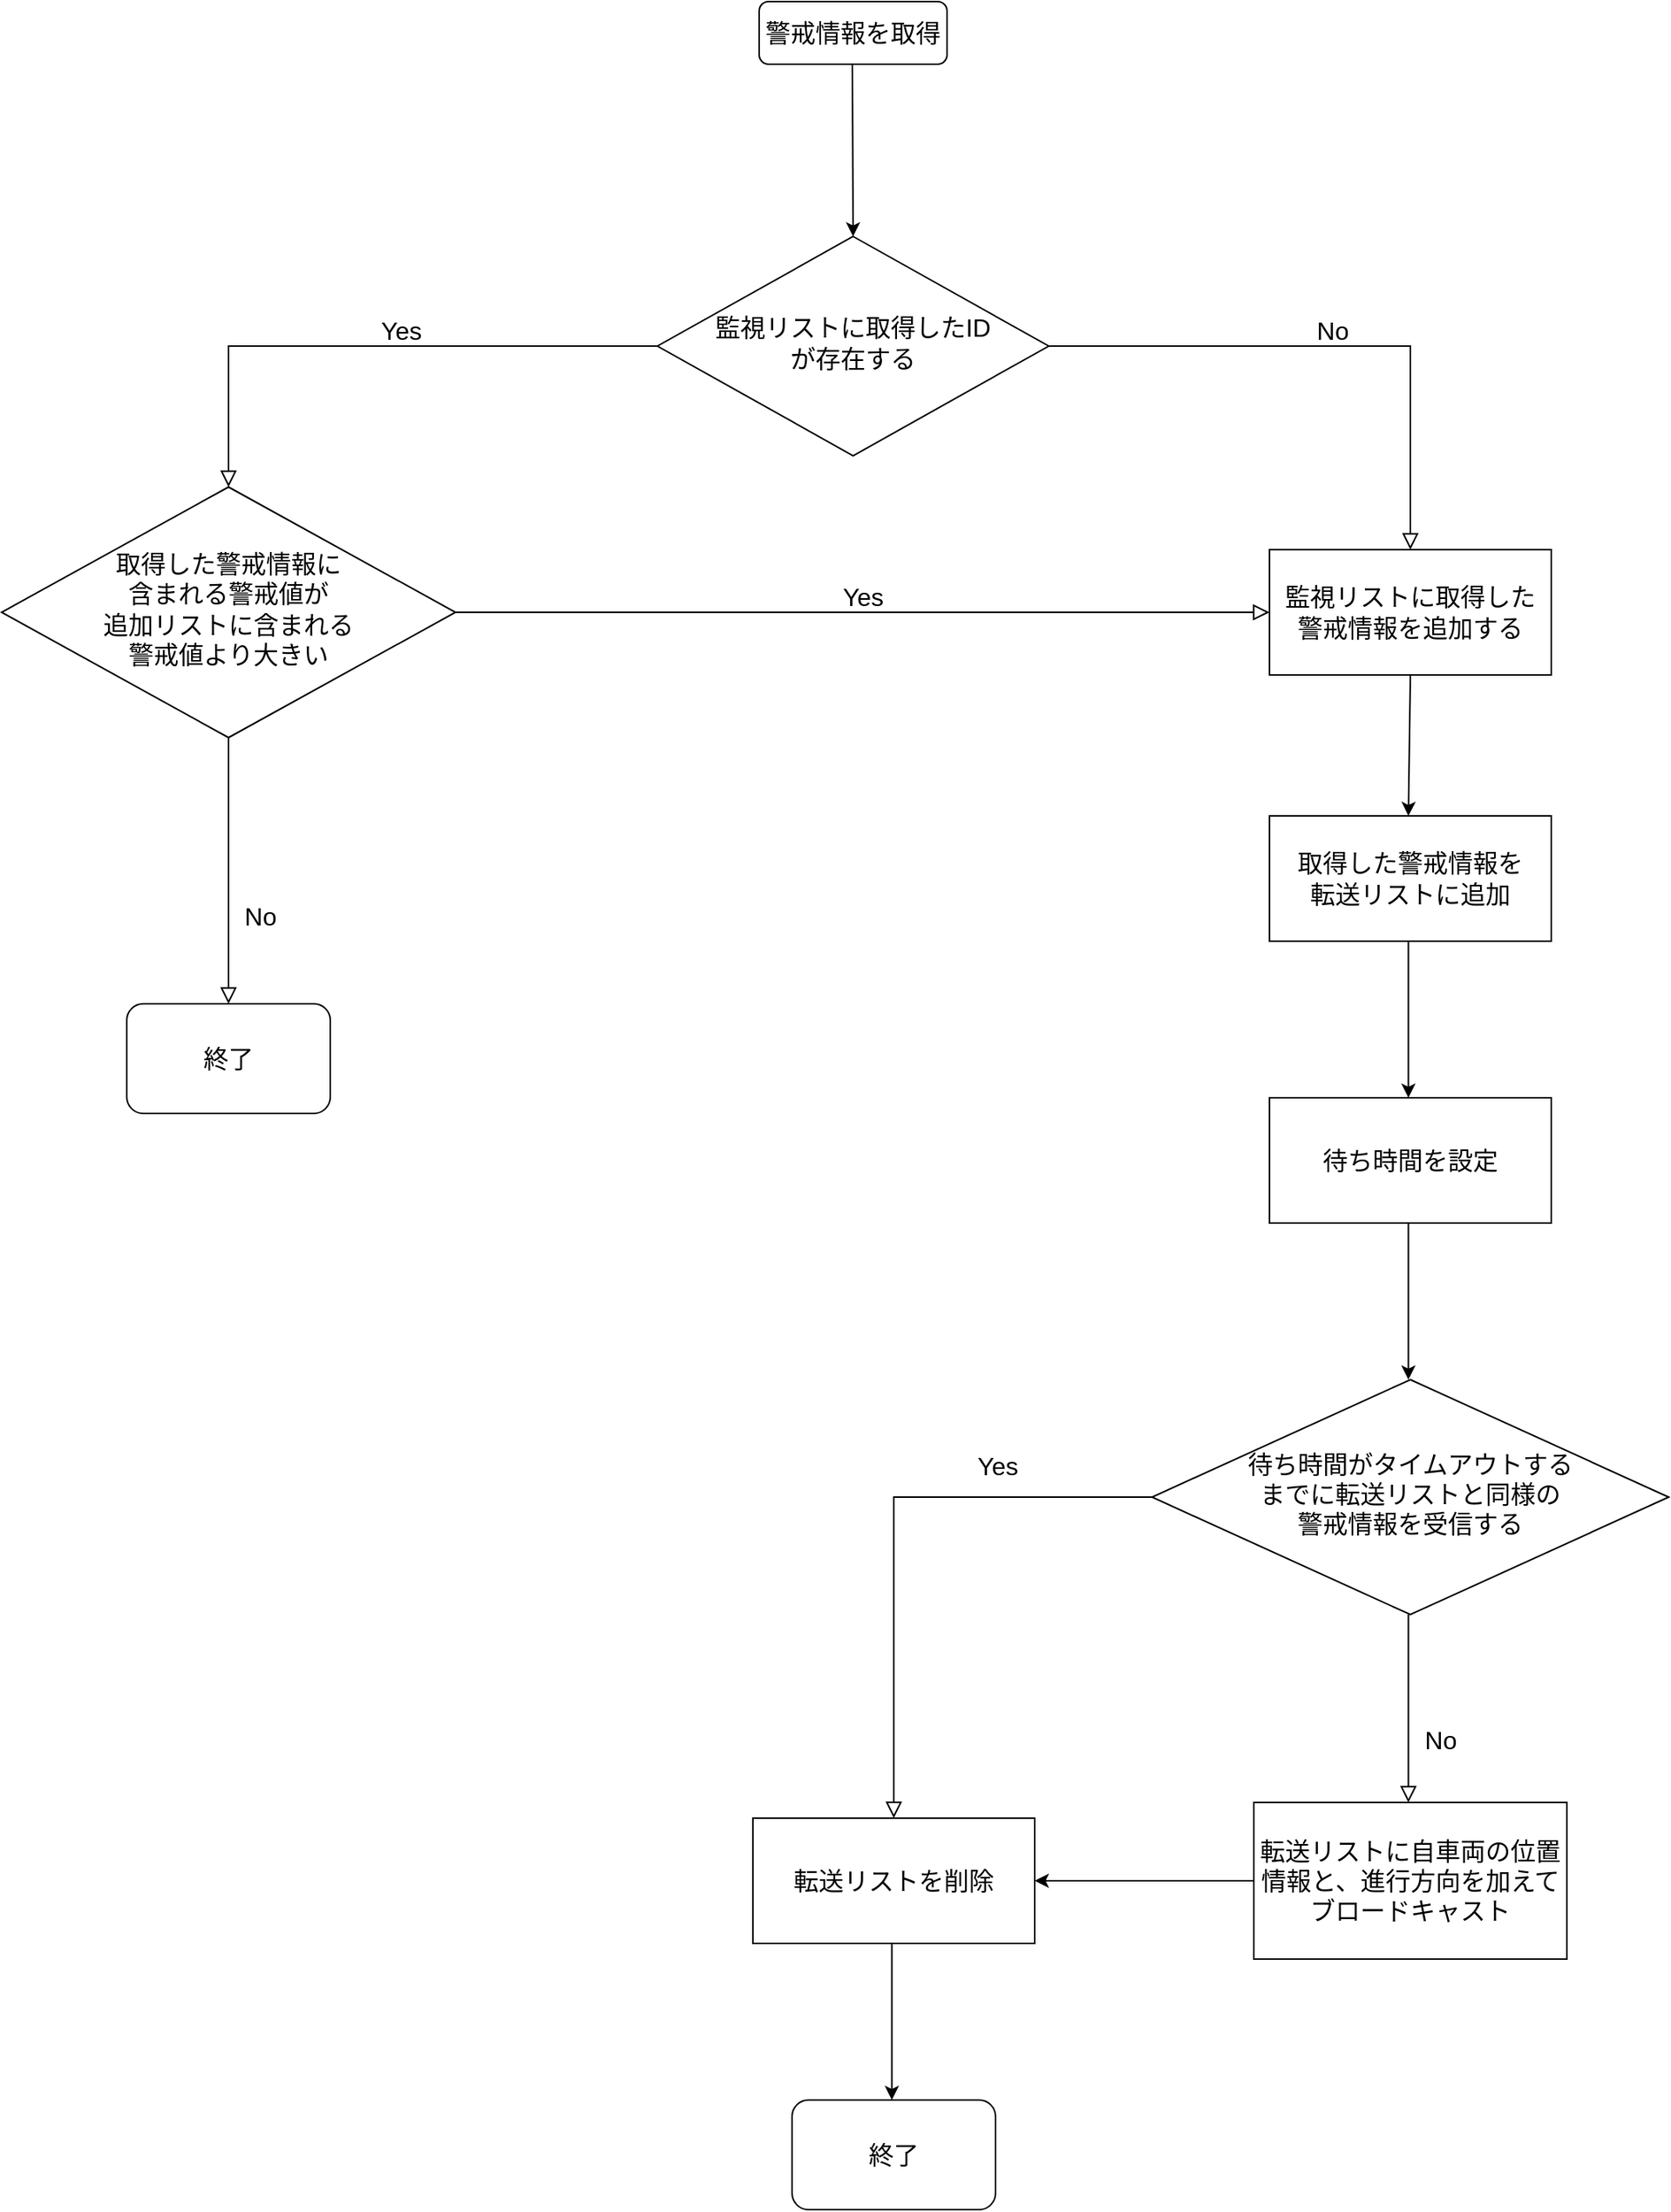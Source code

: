 <mxfile version="12.5.5" type="onedrive"><diagram id="C5RBs43oDa-KdzZeNtuy" name="Page-1"><mxGraphModel dx="1955" dy="1093" grid="1" gridSize="10" guides="1" tooltips="1" connect="1" arrows="1" fold="1" page="1" pageScale="1" pageWidth="1169" pageHeight="1654" math="0" shadow="0"><root><mxCell id="WIyWlLk6GJQsqaUBKTNV-0"/><mxCell id="WIyWlLk6GJQsqaUBKTNV-1" parent="WIyWlLk6GJQsqaUBKTNV-0"/><mxCell id="WIyWlLk6GJQsqaUBKTNV-3" value="&lt;font style=&quot;font-size: 16px&quot;&gt;警戒情報を取得&lt;/font&gt;" style="rounded=1;whiteSpace=wrap;html=1;fontSize=12;glass=0;strokeWidth=1;shadow=0;" parent="WIyWlLk6GJQsqaUBKTNV-1" vertex="1"><mxGeometry x="524.0" y="60" width="120" height="40" as="geometry"/></mxCell><mxCell id="WIyWlLk6GJQsqaUBKTNV-4" value="Yes" style="rounded=0;html=1;jettySize=auto;orthogonalLoop=1;fontSize=16;endArrow=block;endFill=0;endSize=8;strokeWidth=1;shadow=0;labelBackgroundColor=none;edgeStyle=orthogonalEdgeStyle;" parent="WIyWlLk6GJQsqaUBKTNV-1" source="WIyWlLk6GJQsqaUBKTNV-6" target="WIyWlLk6GJQsqaUBKTNV-10" edge="1"><mxGeometry x="-0.1" y="-10" relative="1" as="geometry"><mxPoint as="offset"/></mxGeometry></mxCell><mxCell id="WIyWlLk6GJQsqaUBKTNV-5" value="No" style="edgeStyle=orthogonalEdgeStyle;rounded=0;html=1;jettySize=auto;orthogonalLoop=1;fontSize=16;endArrow=block;endFill=0;endSize=8;strokeWidth=1;shadow=0;labelBackgroundColor=none;entryX=0.5;entryY=0;entryDx=0;entryDy=0;" parent="WIyWlLk6GJQsqaUBKTNV-1" source="WIyWlLk6GJQsqaUBKTNV-6" edge="1" target="b0m5b0t1RO1cVxUIlTqB-0"><mxGeometry y="10" relative="1" as="geometry"><mxPoint as="offset"/><mxPoint x="939.882" y="370" as="targetPoint"/></mxGeometry></mxCell><mxCell id="WIyWlLk6GJQsqaUBKTNV-6" value="&lt;font style=&quot;font-size: 16px&quot;&gt;監視リストに取得したID&lt;br&gt;が存在する&lt;/font&gt;" style="rhombus;whiteSpace=wrap;html=1;shadow=0;fontFamily=Helvetica;fontSize=12;align=center;strokeWidth=1;spacing=6;spacingTop=-4;" parent="WIyWlLk6GJQsqaUBKTNV-1" vertex="1"><mxGeometry x="459" y="210" width="250" height="140" as="geometry"/></mxCell><mxCell id="WIyWlLk6GJQsqaUBKTNV-8" value="No" style="rounded=0;html=1;jettySize=auto;orthogonalLoop=1;fontSize=16;endArrow=block;endFill=0;endSize=8;strokeWidth=1;shadow=0;labelBackgroundColor=none;edgeStyle=orthogonalEdgeStyle;" parent="WIyWlLk6GJQsqaUBKTNV-1" source="WIyWlLk6GJQsqaUBKTNV-10" target="WIyWlLk6GJQsqaUBKTNV-11" edge="1"><mxGeometry x="0.333" y="20" relative="1" as="geometry"><mxPoint as="offset"/></mxGeometry></mxCell><mxCell id="WIyWlLk6GJQsqaUBKTNV-9" value="Yes" style="edgeStyle=orthogonalEdgeStyle;rounded=0;html=1;jettySize=auto;orthogonalLoop=1;fontSize=16;endArrow=block;endFill=0;endSize=8;strokeWidth=1;shadow=0;labelBackgroundColor=none;entryX=0;entryY=0.5;entryDx=0;entryDy=0;" parent="WIyWlLk6GJQsqaUBKTNV-1" source="WIyWlLk6GJQsqaUBKTNV-10" edge="1" target="b0m5b0t1RO1cVxUIlTqB-0"><mxGeometry y="10" relative="1" as="geometry"><mxPoint as="offset"/><mxPoint x="847" y="580" as="targetPoint"/></mxGeometry></mxCell><mxCell id="WIyWlLk6GJQsqaUBKTNV-10" value="&lt;font style=&quot;font-size: 16px&quot;&gt;取得した警戒情報に&lt;br&gt;含まれる警戒値が&lt;br&gt;追加リストに含まれる&lt;br&gt;警戒値より大きい&lt;/font&gt;" style="rhombus;whiteSpace=wrap;html=1;shadow=0;fontFamily=Helvetica;fontSize=12;align=center;strokeWidth=1;spacing=6;spacingTop=-4;" parent="WIyWlLk6GJQsqaUBKTNV-1" vertex="1"><mxGeometry x="40" y="370" width="290" height="160" as="geometry"/></mxCell><mxCell id="WIyWlLk6GJQsqaUBKTNV-11" value="&lt;font style=&quot;font-size: 16px&quot;&gt;終了&lt;/font&gt;" style="rounded=1;whiteSpace=wrap;html=1;fontSize=12;glass=0;strokeWidth=1;shadow=0;" parent="WIyWlLk6GJQsqaUBKTNV-1" vertex="1"><mxGeometry x="120" y="700" width="130" height="70" as="geometry"/></mxCell><mxCell id="b0m5b0t1RO1cVxUIlTqB-0" value="&lt;font style=&quot;font-size: 16px&quot;&gt;監視リストに取得した&lt;br&gt;警戒情報を追加する&lt;/font&gt;" style="rounded=0;whiteSpace=wrap;html=1;" parent="WIyWlLk6GJQsqaUBKTNV-1" vertex="1"><mxGeometry x="850" y="410" width="180" height="80" as="geometry"/></mxCell><mxCell id="b0m5b0t1RO1cVxUIlTqB-1" value="" style="endArrow=classic;html=1;exitX=0.5;exitY=1;exitDx=0;exitDy=0;" parent="WIyWlLk6GJQsqaUBKTNV-1" edge="1" source="b0m5b0t1RO1cVxUIlTqB-0"><mxGeometry width="50" height="50" relative="1" as="geometry"><mxPoint x="939" y="510" as="sourcePoint"/><mxPoint x="938.75" y="580" as="targetPoint"/></mxGeometry></mxCell><mxCell id="b0m5b0t1RO1cVxUIlTqB-3" value="&lt;font style=&quot;font-size: 16px&quot;&gt;取得した警戒情報を&lt;br&gt;転送リストに追加&lt;/font&gt;" style="rounded=0;whiteSpace=wrap;html=1;" parent="WIyWlLk6GJQsqaUBKTNV-1" vertex="1"><mxGeometry x="850" y="580" width="180" height="80" as="geometry"/></mxCell><mxCell id="6g4gVBtsrwcHroVeEaNY-0" value="&lt;font style=&quot;font-size: 16px&quot;&gt;待ち時間を設定&lt;/font&gt;" style="rounded=0;whiteSpace=wrap;html=1;" parent="WIyWlLk6GJQsqaUBKTNV-1" vertex="1"><mxGeometry x="850" y="760" width="180" height="80" as="geometry"/></mxCell><mxCell id="6g4gVBtsrwcHroVeEaNY-1" value="" style="endArrow=classic;html=1;" parent="WIyWlLk6GJQsqaUBKTNV-1" edge="1"><mxGeometry width="50" height="50" relative="1" as="geometry"><mxPoint x="938.75" y="660" as="sourcePoint"/><mxPoint x="938.75" y="760" as="targetPoint"/></mxGeometry></mxCell><mxCell id="6g4gVBtsrwcHroVeEaNY-2" value="&lt;font style=&quot;font-size: 16px&quot;&gt;待ち時間がタイムアウトする&lt;br&gt;までに転送リストと同様の&lt;br&gt;警戒情報を受信する&lt;/font&gt;" style="rhombus;whiteSpace=wrap;html=1;shadow=0;fontFamily=Helvetica;fontSize=12;align=center;strokeWidth=1;spacing=6;spacingTop=-4;" parent="WIyWlLk6GJQsqaUBKTNV-1" vertex="1"><mxGeometry x="775" y="940" width="330" height="150" as="geometry"/></mxCell><mxCell id="6g4gVBtsrwcHroVeEaNY-3" value="" style="endArrow=classic;html=1;" parent="WIyWlLk6GJQsqaUBKTNV-1" edge="1"><mxGeometry width="50" height="50" relative="1" as="geometry"><mxPoint x="938.75" y="840" as="sourcePoint"/><mxPoint x="938.75" y="940" as="targetPoint"/></mxGeometry></mxCell><mxCell id="6g4gVBtsrwcHroVeEaNY-4" value="Yes" style="rounded=0;html=1;jettySize=auto;orthogonalLoop=1;fontSize=16;endArrow=block;endFill=0;endSize=8;strokeWidth=1;shadow=0;labelBackgroundColor=none;edgeStyle=orthogonalEdgeStyle;entryX=0.5;entryY=0;entryDx=0;entryDy=0;exitX=0;exitY=0.5;exitDx=0;exitDy=0;" parent="WIyWlLk6GJQsqaUBKTNV-1" source="6g4gVBtsrwcHroVeEaNY-2" target="6g4gVBtsrwcHroVeEaNY-7" edge="1"><mxGeometry x="-0.461" y="-20" relative="1" as="geometry"><mxPoint as="offset"/><mxPoint x="780" y="970" as="sourcePoint"/><mxPoint x="640" y="1100" as="targetPoint"/></mxGeometry></mxCell><mxCell id="6g4gVBtsrwcHroVeEaNY-6" value="&lt;font style=&quot;font-size: 16px&quot;&gt;終了&lt;/font&gt;" style="rounded=1;whiteSpace=wrap;html=1;fontSize=12;glass=0;strokeWidth=1;shadow=0;" parent="WIyWlLk6GJQsqaUBKTNV-1" vertex="1"><mxGeometry x="545" y="1400" width="130" height="70" as="geometry"/></mxCell><mxCell id="6g4gVBtsrwcHroVeEaNY-7" value="&lt;font style=&quot;font-size: 16px&quot;&gt;転送リストを削除&lt;/font&gt;" style="rounded=0;whiteSpace=wrap;html=1;" parent="WIyWlLk6GJQsqaUBKTNV-1" vertex="1"><mxGeometry x="520" y="1220" width="180" height="80" as="geometry"/></mxCell><mxCell id="6g4gVBtsrwcHroVeEaNY-9" value="" style="endArrow=classic;html=1;" parent="WIyWlLk6GJQsqaUBKTNV-1" edge="1"><mxGeometry width="50" height="50" relative="1" as="geometry"><mxPoint x="608.75" y="1300" as="sourcePoint"/><mxPoint x="608.75" y="1400" as="targetPoint"/></mxGeometry></mxCell><mxCell id="6g4gVBtsrwcHroVeEaNY-10" value="No" style="rounded=0;html=1;jettySize=auto;orthogonalLoop=1;fontSize=16;endArrow=block;endFill=0;endSize=8;strokeWidth=1;shadow=0;labelBackgroundColor=none;edgeStyle=orthogonalEdgeStyle;" parent="WIyWlLk6GJQsqaUBKTNV-1" edge="1"><mxGeometry x="0.333" y="20" relative="1" as="geometry"><mxPoint as="offset"/><mxPoint x="938.75" y="1090" as="sourcePoint"/><mxPoint x="938.75" y="1210" as="targetPoint"/></mxGeometry></mxCell><mxCell id="6g4gVBtsrwcHroVeEaNY-11" value="&lt;font style=&quot;font-size: 16px&quot;&gt;転送リストに自車両の位置情報と、進行方向を加えてブロードキャスト&lt;/font&gt;" style="rounded=0;whiteSpace=wrap;html=1;" parent="WIyWlLk6GJQsqaUBKTNV-1" vertex="1"><mxGeometry x="840" y="1210" width="200" height="100" as="geometry"/></mxCell><mxCell id="6g4gVBtsrwcHroVeEaNY-14" value="" style="endArrow=classic;html=1;entryX=1;entryY=0.5;entryDx=0;entryDy=0;exitX=0;exitY=0.5;exitDx=0;exitDy=0;" parent="WIyWlLk6GJQsqaUBKTNV-1" target="6g4gVBtsrwcHroVeEaNY-7" edge="1" source="6g4gVBtsrwcHroVeEaNY-11"><mxGeometry width="50" height="50" relative="1" as="geometry"><mxPoint x="840" y="1220" as="sourcePoint"/><mxPoint x="750.5" y="1189.5" as="targetPoint"/></mxGeometry></mxCell><mxCell id="AsSOEfgKJeKQFli2nUMI-4" value="" style="endArrow=classic;html=1;entryX=0.5;entryY=0;entryDx=0;entryDy=0;" parent="WIyWlLk6GJQsqaUBKTNV-1" target="WIyWlLk6GJQsqaUBKTNV-6" edge="1"><mxGeometry width="50" height="50" relative="1" as="geometry"><mxPoint x="583.5" y="100" as="sourcePoint"/><mxPoint x="583.5" y="200" as="targetPoint"/></mxGeometry></mxCell></root></mxGraphModel></diagram></mxfile>